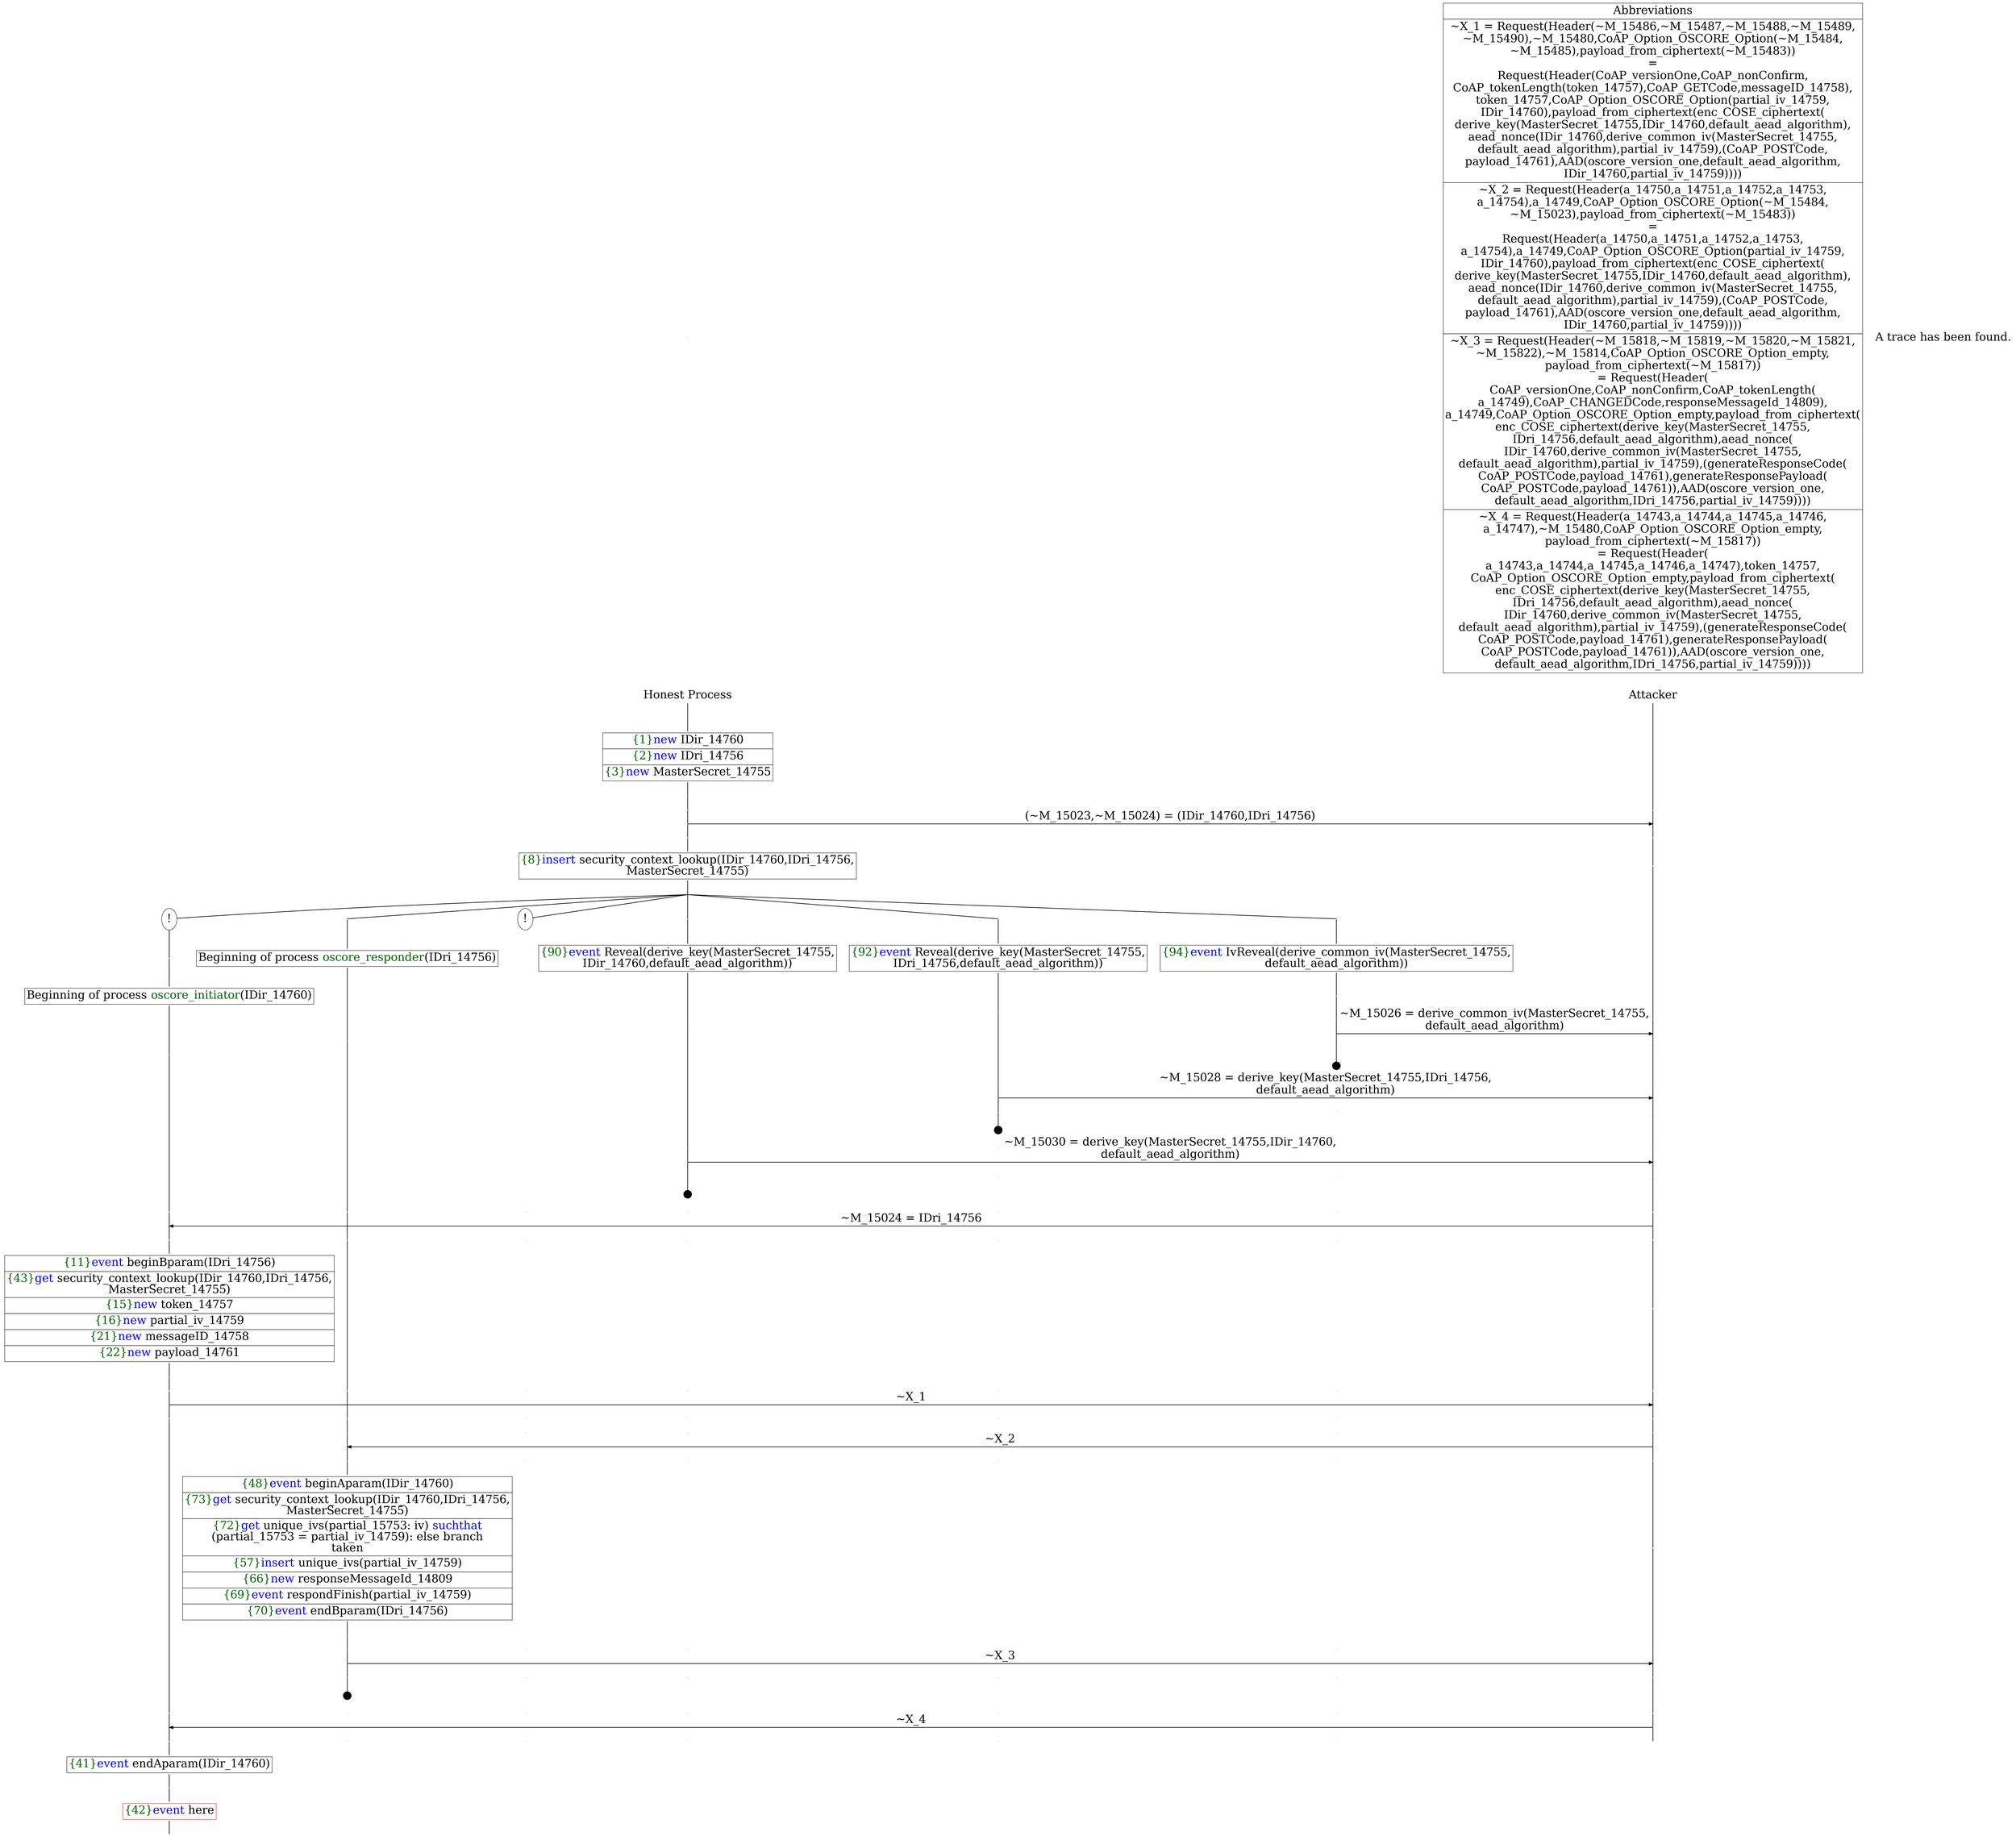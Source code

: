 digraph {
graph [ordering = out]
edge [arrowhead = none, penwidth = 1.6, fontsize = 30]
node [shape = point, width = 0, height = 0, fontsize = 30]
Trace<br/>
[label = <A trace has been found.<br/>
>, shape = plaintext]
P0__0 [label = "Honest Process", shape = plaintext]
P__0 [label = "Attacker", shape = plaintext]
Trace -> P0__0 [label = "", style = invisible, weight = 100]{rank = same; P0__0 P__0}
P0__0 -> P0__1 [label = <>, weight = 100]
P0__1 -> P0__2 [label = <>, weight = 100]
P0__2 [shape = plaintext, label = <<TABLE BORDER="0" CELLBORDER="1" CELLSPACING="0" CELLPADDING="4"> <TR><TD><FONT COLOR="darkgreen">{1}</FONT><FONT COLOR="blue">new </FONT>IDir_14760</TD></TR><TR><TD><FONT COLOR="darkgreen">{2}</FONT><FONT COLOR="blue">new </FONT>IDri_14756</TD></TR><TR><TD><FONT COLOR="darkgreen">{3}</FONT><FONT COLOR="blue">new </FONT>MasterSecret_14755</TD></TR></TABLE>>]
P0__2 -> P0__3 [label = <>, weight = 100]
P0__3 -> P0__4 [label = <>, weight = 100]
P__0 -> P__1 [label = <>, weight = 100]
{rank = same; P__1 P0__4}
P0__4 -> P0__5 [label = <>, weight = 100]
P__1 -> P__2 [label = <>, weight = 100]
{rank = same; P__2 P0__5}
P0__5 -> P__2 [label = <(~M_15023,~M_15024) = (IDir_14760,IDri_14756)>, arrowhead = normal]
P0__5 -> P0__6 [label = <>, weight = 100]
P__2 -> P__3 [label = <>, weight = 100]
{rank = same; P__3 P0__6}
P0__6 -> P0__7 [label = <>, weight = 100]
P0__7 [shape = plaintext, label = <<TABLE BORDER="0" CELLBORDER="1" CELLSPACING="0" CELLPADDING="4"> <TR><TD><FONT COLOR="darkgreen">{8}</FONT><FONT COLOR="blue">insert </FONT>security_context_lookup(IDir_14760,IDri_14756,<br/>
MasterSecret_14755)</TD></TR></TABLE>>]
P0__7 -> P0__8 [label = <>, weight = 100]
P__3 -> P__4 [label = <>, weight = 100]
{rank = same; P__4 P0__7}
/*RPar */
P0__8 -> P0_5__8 [label = <>]
P0__8 -> P0_4__8 [label = <>]
P0__8 -> P0_3__8 [label = <>]
P0__8 -> P0_2__8 [label = <>]
P0__8 -> P0_1__8 [label = <>]
P0__8 -> P0_0__8 [label = <>]
P0__8 [label = "", fixedsize = false, width = 0, height = 0, shape = none]
{rank = same; P0_0__8 P0_1__8 P0_2__8 P0_3__8 P0_4__8 P0_5__8}
P0_0__8 -> P0_0__9 [label = <>, weight = 100]
P0_0__9 [shape = plaintext, label = <<TABLE BORDER="0" CELLBORDER="1" CELLSPACING="0" CELLPADDING="4"> <TR><TD><FONT COLOR="darkgreen">{94}</FONT><FONT COLOR="blue">event</FONT> IvReveal(derive_common_iv(MasterSecret_14755,<br/>
default_aead_algorithm))</TD></TR></TABLE>>]
P0_0__9 -> P0_0__10 [label = <>, weight = 100]
P0_0__10 -> P0_0__11 [label = <>, weight = 100]
P__4 -> P__5 [label = <>, weight = 100]
{rank = same; P__5 P0_0__11}
P0_0__11 -> P0_0__12 [label = <>, weight = 100]
P__5 -> P__6 [label = <>, weight = 100]
{rank = same; P__6 P0_0__12}
P0_0__12 -> P__6 [label = <~M_15026 = derive_common_iv(MasterSecret_14755,<br/>
default_aead_algorithm)>, arrowhead = normal]
P0_0__12 -> P0_0__13 [label = <>, weight = 100]
P__6 -> P__7 [label = <>, weight = 100]
{rank = same; P__7 P0_0__13}
P0_0__14 [label = "", width = 0.3, height = 0.3]
P0_0__13 -> P0_0__14 [label = <>, weight = 100]
P0_1__8 -> P0_1__9 [label = <>, weight = 100]
P0_1__9 [shape = plaintext, label = <<TABLE BORDER="0" CELLBORDER="1" CELLSPACING="0" CELLPADDING="4"> <TR><TD><FONT COLOR="darkgreen">{92}</FONT><FONT COLOR="blue">event</FONT> Reveal(derive_key(MasterSecret_14755,<br/>
IDri_14756,default_aead_algorithm))</TD></TR></TABLE>>]
P0_1__9 -> P0_1__10 [label = <>, weight = 100]
P0_1__10 -> P0_1__11 [label = <>, weight = 100]
P0_0__15 [label = "", style = invisible]
P0_0__14 -> P0_0__15 [label = <>, weight = 100, style = invisible]
P__7 -> P__8 [label = <>, weight = 100]
{rank = same; P__8 P0_0__15 P0_1__11}
P0_1__11 -> P0_1__12 [label = <>, weight = 100]
P__8 -> P__9 [label = <>, weight = 100]
{rank = same; P__9 P0_1__12}
P0_1__12 -> P__9 [label = <~M_15028 = derive_key(MasterSecret_14755,IDri_14756,<br/>
default_aead_algorithm)>, arrowhead = normal]
P0_1__12 -> P0_1__13 [label = <>, weight = 100]
P0_0__16 [label = "", style = invisible]
P0_0__15 -> P0_0__16 [label = <>, weight = 100, style = invisible]
P__9 -> P__10 [label = <>, weight = 100]
{rank = same; P__10 P0_0__16 P0_1__13}
P0_1__14 [label = "", width = 0.3, height = 0.3]
P0_1__13 -> P0_1__14 [label = <>, weight = 100]
P0_2__8 -> P0_2__9 [label = <>, weight = 100]
P0_2__9 [shape = plaintext, label = <<TABLE BORDER="0" CELLBORDER="1" CELLSPACING="0" CELLPADDING="4"> <TR><TD><FONT COLOR="darkgreen">{90}</FONT><FONT COLOR="blue">event</FONT> Reveal(derive_key(MasterSecret_14755,<br/>
IDir_14760,default_aead_algorithm))</TD></TR></TABLE>>]
P0_2__9 -> P0_2__10 [label = <>, weight = 100]
P0_2__10 -> P0_2__11 [label = <>, weight = 100]
P0_1__15 [label = "", style = invisible]
P0_1__14 -> P0_1__15 [label = <>, weight = 100, style = invisible]
P0_0__17 [label = "", style = invisible]
P0_0__16 -> P0_0__17 [label = <>, weight = 100, style = invisible]
P__10 -> P__11 [label = <>, weight = 100]
{rank = same; P__11 P0_0__17 P0_1__15 P0_2__11}
P0_2__11 -> P0_2__12 [label = <>, weight = 100]
P__11 -> P__12 [label = <>, weight = 100]
{rank = same; P__12 P0_2__12}
P0_2__12 -> P__12 [label = <~M_15030 = derive_key(MasterSecret_14755,IDir_14760,<br/>
default_aead_algorithm)>, arrowhead = normal]
P0_2__12 -> P0_2__13 [label = <>, weight = 100]
P0_1__16 [label = "", style = invisible]
P0_1__15 -> P0_1__16 [label = <>, weight = 100, style = invisible]
P0_0__18 [label = "", style = invisible]
P0_0__17 -> P0_0__18 [label = <>, weight = 100, style = invisible]
P__12 -> P__13 [label = <>, weight = 100]
{rank = same; P__13 P0_0__18 P0_1__16 P0_2__13}
P0_2__14 [label = "", width = 0.3, height = 0.3]
P0_2__13 -> P0_2__14 [label = <>, weight = 100]
P0_3__8 [label = "!", shape = ellipse]
P0_4__8 -> P0_4__9 [label = <>, weight = 100]
P0_4__9 [shape = plaintext, label = <<TABLE BORDER="0" CELLBORDER="1" CELLSPACING="0" CELLPADDING="4"> <TR><TD>Beginning of process <FONT COLOR="darkgreen">oscore_responder</FONT>(IDri_14756)<br/>
</TD></TR></TABLE>>]
P0_4__9 -> P0_4__10 [label = <>, weight = 100]
P0_5__8 [label = "!", shape = ellipse]
P0_5_0__8 [label = "", fixedsize = false, width = 0, height = 0, shape = none]
P0_5__8 -> P0_5_0__8 [label = <>, weight = 100]
P0_5_0__8 -> P0_5_0__9 [label = <>, weight = 100]
P0_5_0__9 [shape = plaintext, label = <<TABLE BORDER="0" CELLBORDER="1" CELLSPACING="0" CELLPADDING="4"> <TR><TD>Beginning of process <FONT COLOR="darkgreen">oscore_initiator</FONT>(IDir_14760)<br/>
</TD></TR></TABLE>>]
P0_5_0__9 -> P0_5_0__10 [label = <>, weight = 100]
P0_5_0__10 -> P0_5_0__11 [label = <>, weight = 100]
P0_4__10 -> P0_4__11 [label = <>, weight = 100]
P0_3__9 [label = "", style = invisible]
P0_3__8 -> P0_3__9 [label = <>, weight = 100, style = invisible]
P0_2__15 [label = "", style = invisible]
P0_2__14 -> P0_2__15 [label = <>, weight = 100, style = invisible]
P0_1__17 [label = "", style = invisible]
P0_1__16 -> P0_1__17 [label = <>, weight = 100, style = invisible]
P0_0__19 [label = "", style = invisible]
P0_0__18 -> P0_0__19 [label = <>, weight = 100, style = invisible]
P__13 -> P__14 [label = <>, weight = 100]
{rank = same; P__14 P0_0__19 P0_1__17 P0_2__15 P0_3__9 P0_4__11 P0_5_0__11}
P0_5_0__11 -> P0_5_0__12 [label = <>, weight = 100]
P__14 -> P__15 [label = <>, weight = 100]
{rank = same; P__15 P0_5_0__12}
P0_5_0__12 -> P__15 [label = <~M_15024 = IDri_14756>, dir = back, arrowhead = normal]
P0_5_0__12 -> P0_5_0__13 [label = <>, weight = 100]
P0_4__11 -> P0_4__12 [label = <>, weight = 100]
P0_3__10 [label = "", style = invisible]
P0_3__9 -> P0_3__10 [label = <>, weight = 100, style = invisible]
P0_2__16 [label = "", style = invisible]
P0_2__15 -> P0_2__16 [label = <>, weight = 100, style = invisible]
P0_1__18 [label = "", style = invisible]
P0_1__17 -> P0_1__18 [label = <>, weight = 100, style = invisible]
P0_0__20 [label = "", style = invisible]
P0_0__19 -> P0_0__20 [label = <>, weight = 100, style = invisible]
P__15 -> P__16 [label = <>, weight = 100]
{rank = same; P__16 P0_0__20 P0_1__18 P0_2__16 P0_3__10 P0_4__12 P0_5_0__13}
P0_5_0__13 -> P0_5_0__14 [label = <>, weight = 100]
P0_5_0__14 [shape = plaintext, label = <<TABLE BORDER="0" CELLBORDER="1" CELLSPACING="0" CELLPADDING="4"> <TR><TD><FONT COLOR="darkgreen">{11}</FONT><FONT COLOR="blue">event</FONT> beginBparam(IDri_14756)</TD></TR><TR><TD><FONT COLOR="darkgreen">{43}</FONT><FONT COLOR="blue">get </FONT>security_context_lookup(IDir_14760,IDri_14756,<br/>
MasterSecret_14755)</TD></TR><TR><TD><FONT COLOR="darkgreen">{15}</FONT><FONT COLOR="blue">new </FONT>token_14757</TD></TR><TR><TD><FONT COLOR="darkgreen">{16}</FONT><FONT COLOR="blue">new </FONT>partial_iv_14759</TD></TR><TR><TD><FONT COLOR="darkgreen">{21}</FONT><FONT COLOR="blue">new </FONT>messageID_14758</TD></TR><TR><TD><FONT COLOR="darkgreen">{22}</FONT><FONT COLOR="blue">new </FONT>payload_14761</TD></TR></TABLE>>]
P0_5_0__14 -> P0_5_0__15 [label = <>, weight = 100]
P__16 -> P__17 [label = <>, weight = 100]
{rank = same; P__17 P0_5_0__14}
P0_5_0__15 -> P0_5_0__16 [label = <>, weight = 100]
P0_4__12 -> P0_4__13 [label = <>, weight = 100]
P0_3__11 [label = "", style = invisible]
P0_3__10 -> P0_3__11 [label = <>, weight = 100, style = invisible]
P0_2__17 [label = "", style = invisible]
P0_2__16 -> P0_2__17 [label = <>, weight = 100, style = invisible]
P0_1__19 [label = "", style = invisible]
P0_1__18 -> P0_1__19 [label = <>, weight = 100, style = invisible]
P0_0__21 [label = "", style = invisible]
P0_0__20 -> P0_0__21 [label = <>, weight = 100, style = invisible]
P__17 -> P__18 [label = <>, weight = 100]
{rank = same; P__18 P0_0__21 P0_1__19 P0_2__17 P0_3__11 P0_4__13 P0_5_0__16}
P0_5_0__16 -> P0_5_0__17 [label = <>, weight = 100]
P__18 -> P__19 [label = <>, weight = 100]
{rank = same; P__19 P0_5_0__17}
P0_5_0__17 -> P__19 [label = <~X_1>, arrowhead = normal]
P0_5_0__17 -> P0_5_0__18 [label = <>, weight = 100]
P0_4__13 -> P0_4__14 [label = <>, weight = 100]
P0_3__12 [label = "", style = invisible]
P0_3__11 -> P0_3__12 [label = <>, weight = 100, style = invisible]
P0_2__18 [label = "", style = invisible]
P0_2__17 -> P0_2__18 [label = <>, weight = 100, style = invisible]
P0_1__20 [label = "", style = invisible]
P0_1__19 -> P0_1__20 [label = <>, weight = 100, style = invisible]
P0_0__22 [label = "", style = invisible]
P0_0__21 -> P0_0__22 [label = <>, weight = 100, style = invisible]
P__19 -> P__20 [label = <>, weight = 100]
{rank = same; P__20 P0_0__22 P0_1__20 P0_2__18 P0_3__12 P0_4__14 P0_5_0__18}
P0_4__14 -> P0_4__15 [label = <>, weight = 100]
P0_3__13 [label = "", style = invisible]
P0_3__12 -> P0_3__13 [label = <>, weight = 100, style = invisible]
P0_2__19 [label = "", style = invisible]
P0_2__18 -> P0_2__19 [label = <>, weight = 100, style = invisible]
P0_1__21 [label = "", style = invisible]
P0_1__20 -> P0_1__21 [label = <>, weight = 100, style = invisible]
P0_0__23 [label = "", style = invisible]
P0_0__22 -> P0_0__23 [label = <>, weight = 100, style = invisible]
P__20 -> P__21 [label = <>, weight = 100]
{rank = same; P__21 P0_0__23 P0_1__21 P0_2__19 P0_3__13 P0_4__15}
P0_4__15 -> P0_4__16 [label = <>, weight = 100]
P__21 -> P__22 [label = <>, weight = 100]
{rank = same; P__22 P0_4__16}
P0_4__16 -> P__22 [label = <~X_2>, dir = back, arrowhead = normal]
P0_4__16 -> P0_4__17 [label = <>, weight = 100]
P0_3__14 [label = "", style = invisible]
P0_3__13 -> P0_3__14 [label = <>, weight = 100, style = invisible]
P0_2__20 [label = "", style = invisible]
P0_2__19 -> P0_2__20 [label = <>, weight = 100, style = invisible]
P0_1__22 [label = "", style = invisible]
P0_1__21 -> P0_1__22 [label = <>, weight = 100, style = invisible]
P0_0__24 [label = "", style = invisible]
P0_0__23 -> P0_0__24 [label = <>, weight = 100, style = invisible]
P__22 -> P__23 [label = <>, weight = 100]
{rank = same; P__23 P0_0__24 P0_1__22 P0_2__20 P0_3__14 P0_4__17}
P0_4__17 -> P0_4__18 [label = <>, weight = 100]
P0_4__18 [shape = plaintext, label = <<TABLE BORDER="0" CELLBORDER="1" CELLSPACING="0" CELLPADDING="4"> <TR><TD><FONT COLOR="darkgreen">{48}</FONT><FONT COLOR="blue">event</FONT> beginAparam(IDir_14760)</TD></TR><TR><TD><FONT COLOR="darkgreen">{73}</FONT><FONT COLOR="blue">get </FONT>security_context_lookup(IDir_14760,IDri_14756,<br/>
MasterSecret_14755)</TD></TR><TR><TD><FONT COLOR="darkgreen">{72}</FONT><FONT COLOR="blue">get</FONT> unique_ivs(partial_15753: iv) <FONT COLOR="blue">suchthat</FONT><br/>
(partial_15753 = partial_iv_14759): else branch<br/>
taken</TD></TR><TR><TD><FONT COLOR="darkgreen">{57}</FONT><FONT COLOR="blue">insert </FONT>unique_ivs(partial_iv_14759)</TD></TR><TR><TD><FONT COLOR="darkgreen">{66}</FONT><FONT COLOR="blue">new </FONT>responseMessageId_14809</TD></TR><TR><TD><FONT COLOR="darkgreen">{69}</FONT><FONT COLOR="blue">event</FONT> respondFinish(partial_iv_14759)</TD></TR><TR><TD><FONT COLOR="darkgreen">{70}</FONT><FONT COLOR="blue">event</FONT> endBparam(IDri_14756)</TD></TR></TABLE>>]
P0_4__18 -> P0_4__19 [label = <>, weight = 100]
P__23 -> P__24 [label = <>, weight = 100]
{rank = same; P__24 P0_4__18}
P0_4__19 -> P0_4__20 [label = <>, weight = 100]
P0_3__15 [label = "", style = invisible]
P0_3__14 -> P0_3__15 [label = <>, weight = 100, style = invisible]
P0_2__21 [label = "", style = invisible]
P0_2__20 -> P0_2__21 [label = <>, weight = 100, style = invisible]
P0_1__23 [label = "", style = invisible]
P0_1__22 -> P0_1__23 [label = <>, weight = 100, style = invisible]
P0_0__25 [label = "", style = invisible]
P0_0__24 -> P0_0__25 [label = <>, weight = 100, style = invisible]
P__24 -> P__25 [label = <>, weight = 100]
{rank = same; P__25 P0_0__25 P0_1__23 P0_2__21 P0_3__15 P0_4__20}
P0_4__20 -> P0_4__21 [label = <>, weight = 100]
P__25 -> P__26 [label = <>, weight = 100]
{rank = same; P__26 P0_4__21}
P0_4__21 -> P__26 [label = <~X_3>, arrowhead = normal]
P0_4__21 -> P0_4__22 [label = <>, weight = 100]
P0_3__16 [label = "", style = invisible]
P0_3__15 -> P0_3__16 [label = <>, weight = 100, style = invisible]
P0_2__22 [label = "", style = invisible]
P0_2__21 -> P0_2__22 [label = <>, weight = 100, style = invisible]
P0_1__24 [label = "", style = invisible]
P0_1__23 -> P0_1__24 [label = <>, weight = 100, style = invisible]
P0_0__26 [label = "", style = invisible]
P0_0__25 -> P0_0__26 [label = <>, weight = 100, style = invisible]
P__26 -> P__27 [label = <>, weight = 100]
{rank = same; P__27 P0_0__26 P0_1__24 P0_2__22 P0_3__16 P0_4__22}
P0_4__23 [label = "", width = 0.3, height = 0.3]
P0_4__22 -> P0_4__23 [label = <>, weight = 100]
P0_5_0__18 -> P0_5_0__19 [label = <>, weight = 100]
P0_4__24 [label = "", style = invisible]
P0_4__23 -> P0_4__24 [label = <>, weight = 100, style = invisible]
P0_3__17 [label = "", style = invisible]
P0_3__16 -> P0_3__17 [label = <>, weight = 100, style = invisible]
P0_2__23 [label = "", style = invisible]
P0_2__22 -> P0_2__23 [label = <>, weight = 100, style = invisible]
P0_1__25 [label = "", style = invisible]
P0_1__24 -> P0_1__25 [label = <>, weight = 100, style = invisible]
P0_0__27 [label = "", style = invisible]
P0_0__26 -> P0_0__27 [label = <>, weight = 100, style = invisible]
P__27 -> P__28 [label = <>, weight = 100]
{rank = same; P__28 P0_0__27 P0_1__25 P0_2__23 P0_3__17 P0_4__24 P0_5_0__19}
P0_5_0__19 -> P0_5_0__20 [label = <>, weight = 100]
P__28 -> P__29 [label = <>, weight = 100]
{rank = same; P__29 P0_5_0__20}
P0_5_0__20 -> P__29 [label = <~X_4>, dir = back, arrowhead = normal]
P0_5_0__20 -> P0_5_0__21 [label = <>, weight = 100]
P0_4__25 [label = "", style = invisible]
P0_4__24 -> P0_4__25 [label = <>, weight = 100, style = invisible]
P0_3__18 [label = "", style = invisible]
P0_3__17 -> P0_3__18 [label = <>, weight = 100, style = invisible]
P0_2__24 [label = "", style = invisible]
P0_2__23 -> P0_2__24 [label = <>, weight = 100, style = invisible]
P0_1__26 [label = "", style = invisible]
P0_1__25 -> P0_1__26 [label = <>, weight = 100, style = invisible]
P0_0__28 [label = "", style = invisible]
P0_0__27 -> P0_0__28 [label = <>, weight = 100, style = invisible]
P__29 -> P__30 [label = <>, weight = 100]
{rank = same; P__30 P0_0__28 P0_1__26 P0_2__24 P0_3__18 P0_4__25 P0_5_0__21}
P0_5_0__21 -> P0_5_0__22 [label = <>, weight = 100]
P0_5_0__22 [shape = plaintext, label = <<TABLE BORDER="0" CELLBORDER="1" CELLSPACING="0" CELLPADDING="4"> <TR><TD><FONT COLOR="darkgreen">{41}</FONT><FONT COLOR="blue">event</FONT> endAparam(IDir_14760)</TD></TR></TABLE>>]
P0_5_0__22 -> P0_5_0__23 [label = <>, weight = 100]
P0_5_0__23 -> P0_5_0__24 [label = <>, weight = 100]
P0_5_0__24 [color = red, shape = plaintext, label = <<TABLE BORDER="0" CELLBORDER="1" CELLSPACING="0" CELLPADDING="4"> <TR><TD><FONT COLOR="darkgreen">{42}</FONT><FONT COLOR="blue">event</FONT> here</TD></TR></TABLE>>]
P0_5_0__24 -> P0_5_0__25 [label = <>, weight = 100]
Abbrev [shape = plaintext, label = <<TABLE BORDER="0" CELLBORDER="1" CELLSPACING="0" CELLPADDING="4"><TR> <TD> Abbreviations </TD></TR><TR><TD>~X_1 = Request(Header(~M_15486,~M_15487,~M_15488,~M_15489,<br/>
~M_15490),~M_15480,CoAP_Option_OSCORE_Option(~M_15484,<br/>
~M_15485),payload_from_ciphertext(~M_15483))<br/>
=<br/>
Request(Header(CoAP_versionOne,CoAP_nonConfirm,<br/>
CoAP_tokenLength(token_14757),CoAP_GETCode,messageID_14758),<br/>
token_14757,CoAP_Option_OSCORE_Option(partial_iv_14759,<br/>
IDir_14760),payload_from_ciphertext(enc_COSE_ciphertext(<br/>
derive_key(MasterSecret_14755,IDir_14760,default_aead_algorithm),<br/>
aead_nonce(IDir_14760,derive_common_iv(MasterSecret_14755,<br/>
default_aead_algorithm),partial_iv_14759),(CoAP_POSTCode,<br/>
payload_14761),AAD(oscore_version_one,default_aead_algorithm,<br/>
IDir_14760,partial_iv_14759))))</TD></TR><TR><TD>~X_2 = Request(Header(a_14750,a_14751,a_14752,a_14753,<br/>
a_14754),a_14749,CoAP_Option_OSCORE_Option(~M_15484,<br/>
~M_15023),payload_from_ciphertext(~M_15483))<br/>
=<br/>
Request(Header(a_14750,a_14751,a_14752,a_14753,<br/>
a_14754),a_14749,CoAP_Option_OSCORE_Option(partial_iv_14759,<br/>
IDir_14760),payload_from_ciphertext(enc_COSE_ciphertext(<br/>
derive_key(MasterSecret_14755,IDir_14760,default_aead_algorithm),<br/>
aead_nonce(IDir_14760,derive_common_iv(MasterSecret_14755,<br/>
default_aead_algorithm),partial_iv_14759),(CoAP_POSTCode,<br/>
payload_14761),AAD(oscore_version_one,default_aead_algorithm,<br/>
IDir_14760,partial_iv_14759))))</TD></TR><TR><TD>~X_3 = Request(Header(~M_15818,~M_15819,~M_15820,~M_15821,<br/>
~M_15822),~M_15814,CoAP_Option_OSCORE_Option_empty,<br/>
payload_from_ciphertext(~M_15817))<br/>
= Request(Header(<br/>
CoAP_versionOne,CoAP_nonConfirm,CoAP_tokenLength(<br/>
a_14749),CoAP_CHANGEDCode,responseMessageId_14809),<br/>
a_14749,CoAP_Option_OSCORE_Option_empty,payload_from_ciphertext(<br/>
enc_COSE_ciphertext(derive_key(MasterSecret_14755,<br/>
IDri_14756,default_aead_algorithm),aead_nonce(<br/>
IDir_14760,derive_common_iv(MasterSecret_14755,<br/>
default_aead_algorithm),partial_iv_14759),(generateResponseCode(<br/>
CoAP_POSTCode,payload_14761),generateResponsePayload(<br/>
CoAP_POSTCode,payload_14761)),AAD(oscore_version_one,<br/>
default_aead_algorithm,IDri_14756,partial_iv_14759))))</TD></TR><TR><TD>~X_4 = Request(Header(a_14743,a_14744,a_14745,a_14746,<br/>
a_14747),~M_15480,CoAP_Option_OSCORE_Option_empty,<br/>
payload_from_ciphertext(~M_15817))<br/>
= Request(Header(<br/>
a_14743,a_14744,a_14745,a_14746,a_14747),token_14757,<br/>
CoAP_Option_OSCORE_Option_empty,payload_from_ciphertext(<br/>
enc_COSE_ciphertext(derive_key(MasterSecret_14755,<br/>
IDri_14756,default_aead_algorithm),aead_nonce(<br/>
IDir_14760,derive_common_iv(MasterSecret_14755,<br/>
default_aead_algorithm),partial_iv_14759),(generateResponseCode(<br/>
CoAP_POSTCode,payload_14761),generateResponsePayload(<br/>
CoAP_POSTCode,payload_14761)),AAD(oscore_version_one,<br/>
default_aead_algorithm,IDri_14756,partial_iv_14759))))</TD></TR></TABLE>>]Abbrev -> P__0 [style = invisible, weight =100]}